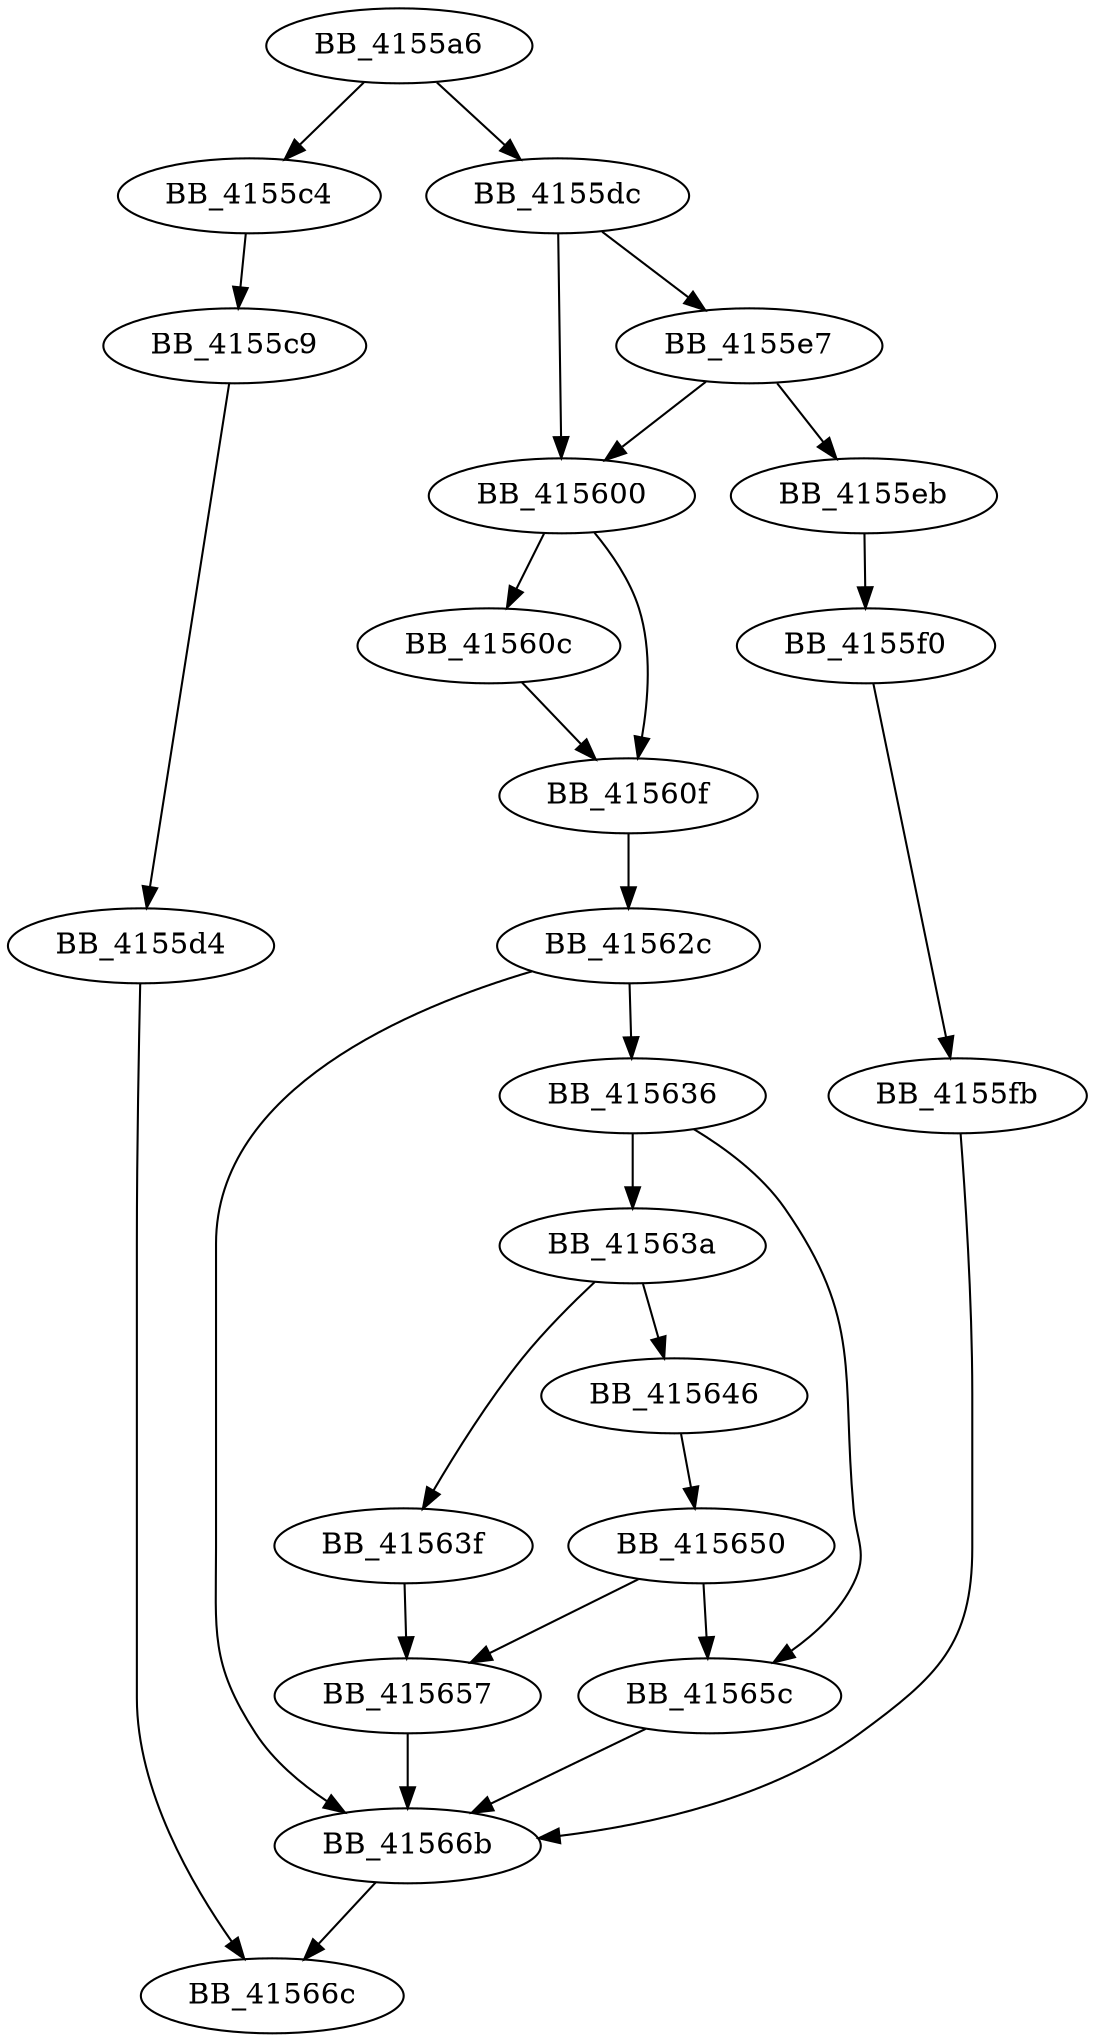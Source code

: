 DiGraph __vsnprintf_helper{
BB_4155a6->BB_4155c4
BB_4155a6->BB_4155dc
BB_4155c4->BB_4155c9
BB_4155c9->BB_4155d4
BB_4155d4->BB_41566c
BB_4155dc->BB_4155e7
BB_4155dc->BB_415600
BB_4155e7->BB_4155eb
BB_4155e7->BB_415600
BB_4155eb->BB_4155f0
BB_4155f0->BB_4155fb
BB_4155fb->BB_41566b
BB_415600->BB_41560c
BB_415600->BB_41560f
BB_41560c->BB_41560f
BB_41560f->BB_41562c
BB_41562c->BB_415636
BB_41562c->BB_41566b
BB_415636->BB_41563a
BB_415636->BB_41565c
BB_41563a->BB_41563f
BB_41563a->BB_415646
BB_41563f->BB_415657
BB_415646->BB_415650
BB_415650->BB_415657
BB_415650->BB_41565c
BB_415657->BB_41566b
BB_41565c->BB_41566b
BB_41566b->BB_41566c
}
